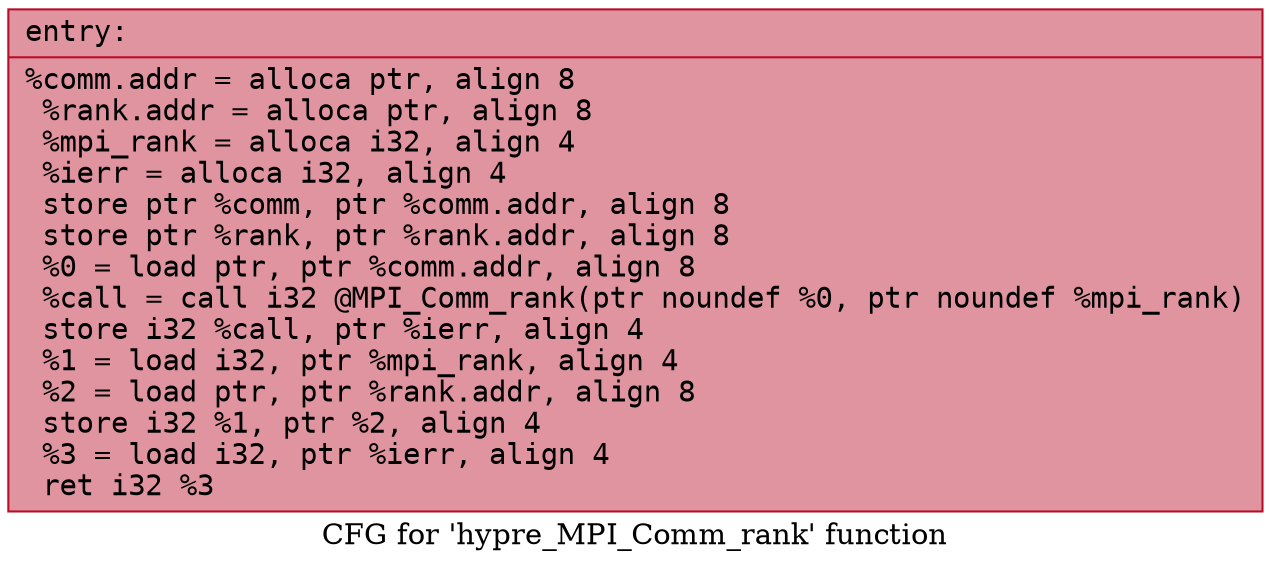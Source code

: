 digraph "CFG for 'hypre_MPI_Comm_rank' function" {
	label="CFG for 'hypre_MPI_Comm_rank' function";

	Node0x5555d66226e0 [shape=record,color="#b70d28ff", style=filled, fillcolor="#b70d2870" fontname="Courier",label="{entry:\l|  %comm.addr = alloca ptr, align 8\l  %rank.addr = alloca ptr, align 8\l  %mpi_rank = alloca i32, align 4\l  %ierr = alloca i32, align 4\l  store ptr %comm, ptr %comm.addr, align 8\l  store ptr %rank, ptr %rank.addr, align 8\l  %0 = load ptr, ptr %comm.addr, align 8\l  %call = call i32 @MPI_Comm_rank(ptr noundef %0, ptr noundef %mpi_rank)\l  store i32 %call, ptr %ierr, align 4\l  %1 = load i32, ptr %mpi_rank, align 4\l  %2 = load ptr, ptr %rank.addr, align 8\l  store i32 %1, ptr %2, align 4\l  %3 = load i32, ptr %ierr, align 4\l  ret i32 %3\l}"];
}
